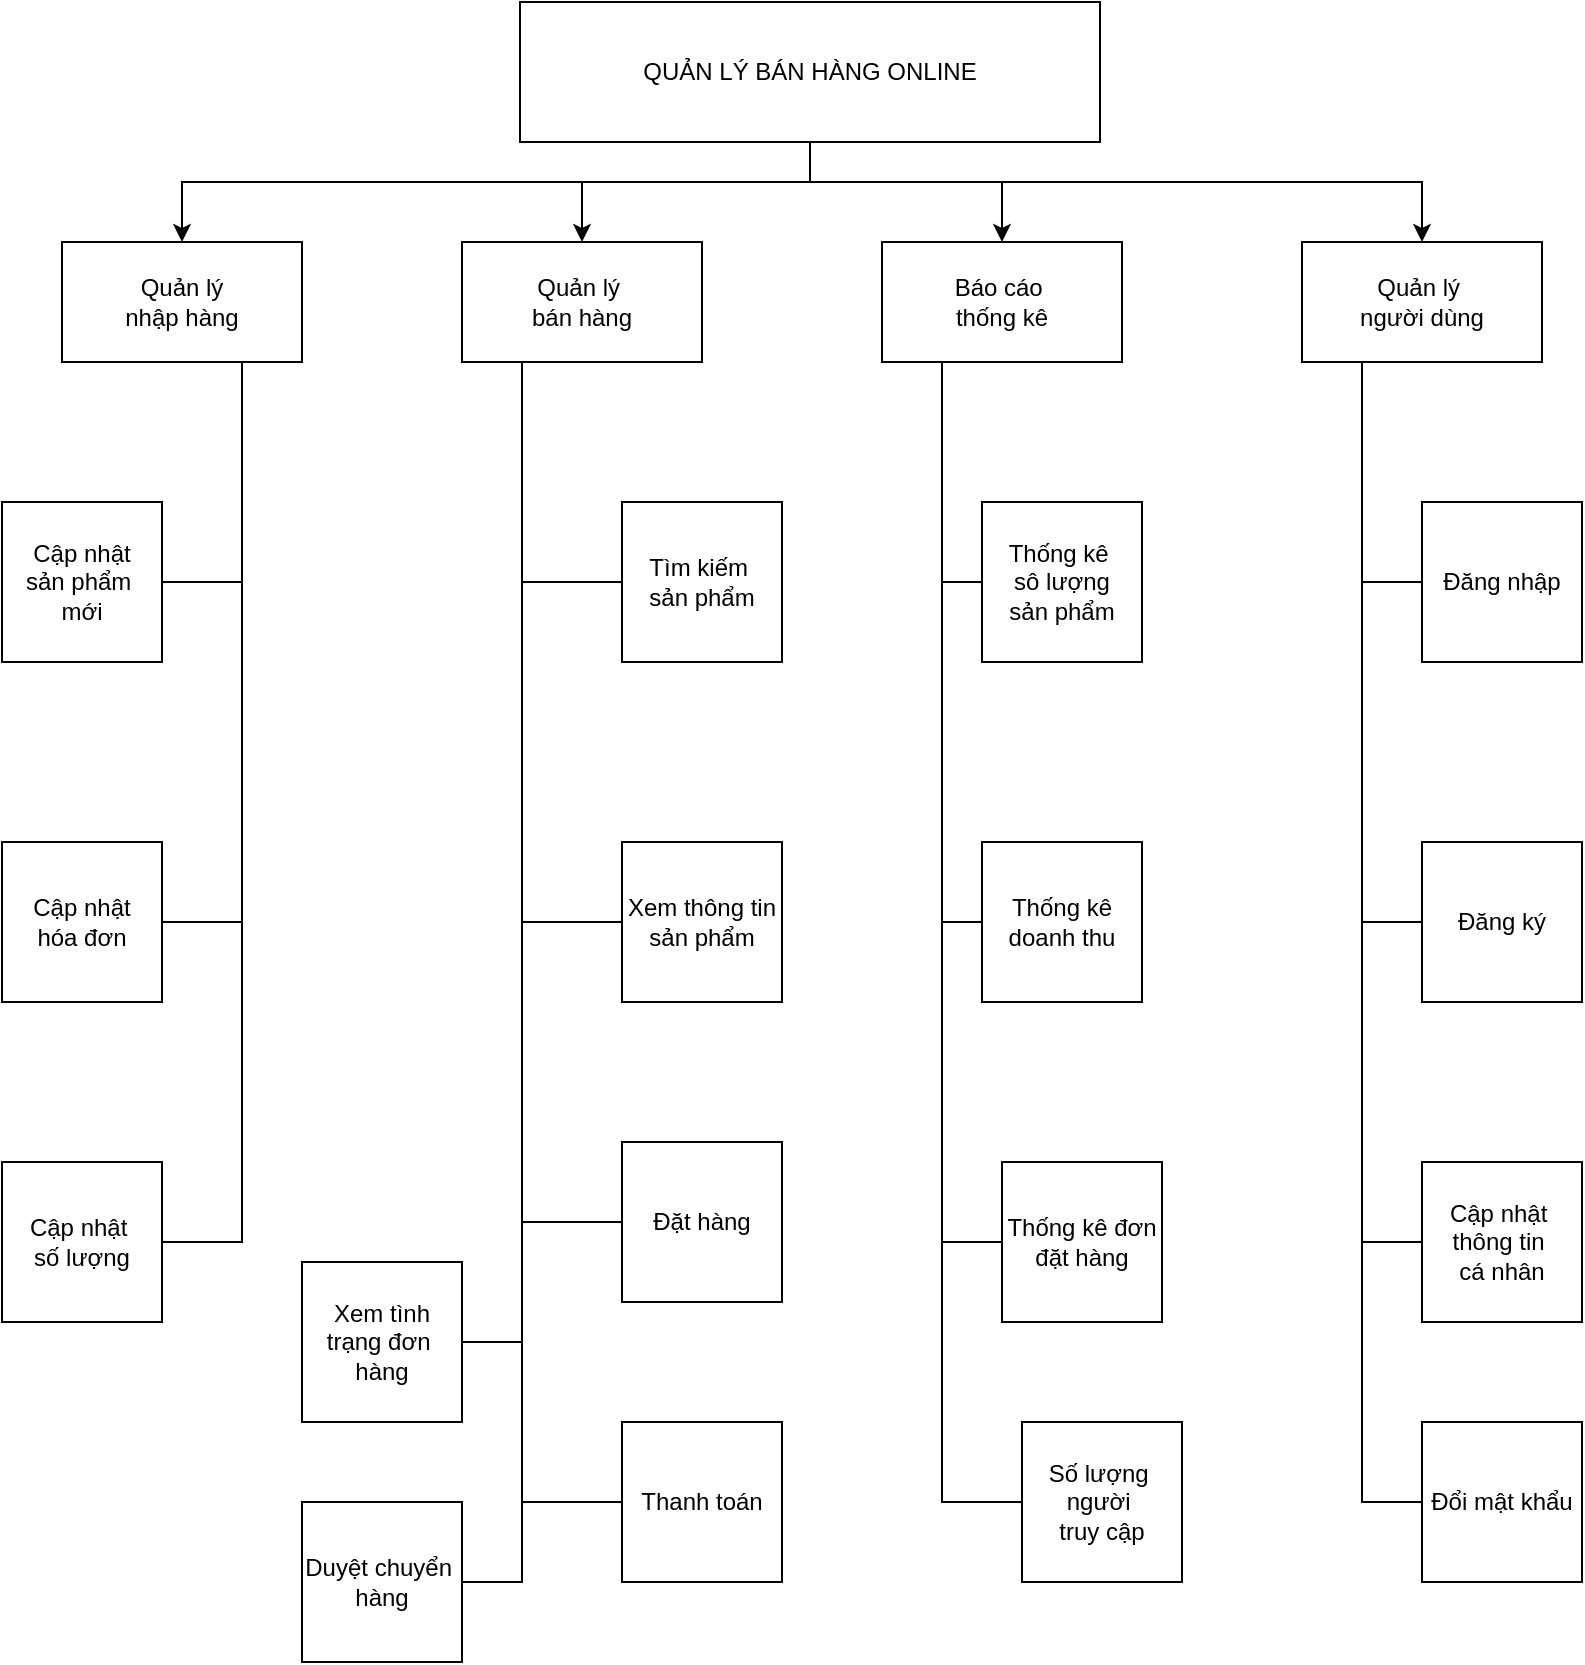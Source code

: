 <mxfile version="24.0.7" type="device">
  <diagram name="Trang-1" id="zKKZ9drz2pard0RdbqmD">
    <mxGraphModel dx="818" dy="837" grid="1" gridSize="10" guides="1" tooltips="1" connect="1" arrows="1" fold="1" page="1" pageScale="1" pageWidth="827" pageHeight="1169" math="0" shadow="0">
      <root>
        <mxCell id="0" />
        <mxCell id="1" parent="0" />
        <mxCell id="JDoE2fEOUD7gal7Bxpjq-1" value="QUẢN LÝ BÁN HÀNG ONLINE" style="rounded=0;whiteSpace=wrap;html=1;" vertex="1" parent="1">
          <mxGeometry x="269" y="30" width="290" height="70" as="geometry" />
        </mxCell>
        <mxCell id="JDoE2fEOUD7gal7Bxpjq-2" value="Quản lý &lt;br&gt;nhập hàng" style="rounded=0;whiteSpace=wrap;html=1;" vertex="1" parent="1">
          <mxGeometry x="40" y="150" width="120" height="60" as="geometry" />
        </mxCell>
        <mxCell id="JDoE2fEOUD7gal7Bxpjq-3" value="Báo cáo&amp;nbsp;&lt;br&gt;thống kê" style="rounded=0;whiteSpace=wrap;html=1;" vertex="1" parent="1">
          <mxGeometry x="450" y="150" width="120" height="60" as="geometry" />
        </mxCell>
        <mxCell id="JDoE2fEOUD7gal7Bxpjq-4" value="Quản lý&amp;nbsp;&lt;br&gt;bán hàng" style="rounded=0;whiteSpace=wrap;html=1;" vertex="1" parent="1">
          <mxGeometry x="240" y="150" width="120" height="60" as="geometry" />
        </mxCell>
        <mxCell id="JDoE2fEOUD7gal7Bxpjq-5" value="Quản lý&amp;nbsp;&lt;br&gt;người dùng" style="rounded=0;whiteSpace=wrap;html=1;" vertex="1" parent="1">
          <mxGeometry x="660" y="150" width="120" height="60" as="geometry" />
        </mxCell>
        <mxCell id="JDoE2fEOUD7gal7Bxpjq-7" value="Cập nhật&lt;br&gt;sản phẩm&amp;nbsp;&lt;br&gt;mới" style="whiteSpace=wrap;html=1;aspect=fixed;" vertex="1" parent="1">
          <mxGeometry x="10" y="280" width="80" height="80" as="geometry" />
        </mxCell>
        <mxCell id="JDoE2fEOUD7gal7Bxpjq-8" value="Cập nhật&lt;br&gt;hóa đơn" style="whiteSpace=wrap;html=1;aspect=fixed;" vertex="1" parent="1">
          <mxGeometry x="10" y="450" width="80" height="80" as="geometry" />
        </mxCell>
        <mxCell id="JDoE2fEOUD7gal7Bxpjq-9" value="Cập nhật&amp;nbsp;&lt;br&gt;số lượng" style="whiteSpace=wrap;html=1;aspect=fixed;" vertex="1" parent="1">
          <mxGeometry x="10" y="610" width="80" height="80" as="geometry" />
        </mxCell>
        <mxCell id="JDoE2fEOUD7gal7Bxpjq-11" value="Tìm kiếm&amp;nbsp;&lt;br&gt;sản phẩm" style="whiteSpace=wrap;html=1;aspect=fixed;" vertex="1" parent="1">
          <mxGeometry x="320" y="280" width="80" height="80" as="geometry" />
        </mxCell>
        <mxCell id="JDoE2fEOUD7gal7Bxpjq-12" value="Xem thông tin&lt;br&gt;sản phẩm" style="whiteSpace=wrap;html=1;aspect=fixed;" vertex="1" parent="1">
          <mxGeometry x="320" y="450" width="80" height="80" as="geometry" />
        </mxCell>
        <mxCell id="JDoE2fEOUD7gal7Bxpjq-13" value="Đặt hàng" style="whiteSpace=wrap;html=1;aspect=fixed;" vertex="1" parent="1">
          <mxGeometry x="320" y="600" width="80" height="80" as="geometry" />
        </mxCell>
        <mxCell id="JDoE2fEOUD7gal7Bxpjq-14" value="Duyệt chuyển&amp;nbsp;&lt;br&gt;hàng" style="whiteSpace=wrap;html=1;aspect=fixed;" vertex="1" parent="1">
          <mxGeometry x="160" y="780" width="80" height="80" as="geometry" />
        </mxCell>
        <mxCell id="JDoE2fEOUD7gal7Bxpjq-15" value="Thống kê&amp;nbsp;&lt;br&gt;sô lượng&lt;br&gt;sản phẩm" style="whiteSpace=wrap;html=1;aspect=fixed;" vertex="1" parent="1">
          <mxGeometry x="500" y="280" width="80" height="80" as="geometry" />
        </mxCell>
        <mxCell id="JDoE2fEOUD7gal7Bxpjq-17" value="Thống kê&lt;br&gt;doanh thu" style="whiteSpace=wrap;html=1;aspect=fixed;" vertex="1" parent="1">
          <mxGeometry x="500" y="450" width="80" height="80" as="geometry" />
        </mxCell>
        <mxCell id="JDoE2fEOUD7gal7Bxpjq-18" value="Thống kê đơn&lt;br&gt;đặt hàng" style="whiteSpace=wrap;html=1;aspect=fixed;" vertex="1" parent="1">
          <mxGeometry x="510" y="610" width="80" height="80" as="geometry" />
        </mxCell>
        <mxCell id="JDoE2fEOUD7gal7Bxpjq-19" value="Số lượng&amp;nbsp;&lt;br&gt;người&amp;nbsp;&lt;br&gt;truy cập" style="whiteSpace=wrap;html=1;aspect=fixed;" vertex="1" parent="1">
          <mxGeometry x="520" y="740" width="80" height="80" as="geometry" />
        </mxCell>
        <mxCell id="JDoE2fEOUD7gal7Bxpjq-20" value="Đăng nhập" style="whiteSpace=wrap;html=1;aspect=fixed;" vertex="1" parent="1">
          <mxGeometry x="720" y="280" width="80" height="80" as="geometry" />
        </mxCell>
        <mxCell id="JDoE2fEOUD7gal7Bxpjq-21" value="Đăng ký" style="whiteSpace=wrap;html=1;aspect=fixed;" vertex="1" parent="1">
          <mxGeometry x="720" y="450" width="80" height="80" as="geometry" />
        </mxCell>
        <mxCell id="JDoE2fEOUD7gal7Bxpjq-22" value="Cập nhật&amp;nbsp;&lt;br&gt;thông tin&amp;nbsp;&lt;br&gt;cá nhân" style="whiteSpace=wrap;html=1;aspect=fixed;" vertex="1" parent="1">
          <mxGeometry x="720" y="610" width="80" height="80" as="geometry" />
        </mxCell>
        <mxCell id="JDoE2fEOUD7gal7Bxpjq-23" value="Đổi mật khẩu" style="whiteSpace=wrap;html=1;aspect=fixed;" vertex="1" parent="1">
          <mxGeometry x="720" y="740" width="80" height="80" as="geometry" />
        </mxCell>
        <mxCell id="JDoE2fEOUD7gal7Bxpjq-24" value="Xem tình trạng đơn&amp;nbsp;&lt;br&gt;hàng" style="whiteSpace=wrap;html=1;aspect=fixed;" vertex="1" parent="1">
          <mxGeometry x="160" y="660" width="80" height="80" as="geometry" />
        </mxCell>
        <mxCell id="JDoE2fEOUD7gal7Bxpjq-25" value="Thanh toán" style="whiteSpace=wrap;html=1;aspect=fixed;" vertex="1" parent="1">
          <mxGeometry x="320" y="740" width="80" height="80" as="geometry" />
        </mxCell>
        <mxCell id="JDoE2fEOUD7gal7Bxpjq-26" value="" style="endArrow=classic;html=1;rounded=0;exitX=0.5;exitY=1;exitDx=0;exitDy=0;entryX=0.5;entryY=0;entryDx=0;entryDy=0;" edge="1" parent="1" source="JDoE2fEOUD7gal7Bxpjq-1" target="JDoE2fEOUD7gal7Bxpjq-2">
          <mxGeometry width="50" height="50" relative="1" as="geometry">
            <mxPoint x="400" y="190" as="sourcePoint" />
            <mxPoint x="450" y="140" as="targetPoint" />
            <Array as="points">
              <mxPoint x="414" y="120" />
              <mxPoint x="100" y="120" />
            </Array>
          </mxGeometry>
        </mxCell>
        <mxCell id="JDoE2fEOUD7gal7Bxpjq-28" value="" style="endArrow=classic;html=1;rounded=0;exitX=0.5;exitY=1;exitDx=0;exitDy=0;entryX=0.5;entryY=0;entryDx=0;entryDy=0;" edge="1" parent="1" source="JDoE2fEOUD7gal7Bxpjq-1" target="JDoE2fEOUD7gal7Bxpjq-4">
          <mxGeometry width="50" height="50" relative="1" as="geometry">
            <mxPoint x="390" y="470" as="sourcePoint" />
            <mxPoint x="440" y="420" as="targetPoint" />
            <Array as="points">
              <mxPoint x="414" y="120" />
              <mxPoint x="300" y="120" />
            </Array>
          </mxGeometry>
        </mxCell>
        <mxCell id="JDoE2fEOUD7gal7Bxpjq-29" value="" style="endArrow=classic;html=1;rounded=0;exitX=0.5;exitY=1;exitDx=0;exitDy=0;entryX=0.5;entryY=0;entryDx=0;entryDy=0;" edge="1" parent="1" source="JDoE2fEOUD7gal7Bxpjq-1" target="JDoE2fEOUD7gal7Bxpjq-3">
          <mxGeometry width="50" height="50" relative="1" as="geometry">
            <mxPoint x="390" y="470" as="sourcePoint" />
            <mxPoint x="440" y="420" as="targetPoint" />
            <Array as="points">
              <mxPoint x="414" y="120" />
              <mxPoint x="510" y="120" />
            </Array>
          </mxGeometry>
        </mxCell>
        <mxCell id="JDoE2fEOUD7gal7Bxpjq-30" value="" style="endArrow=classic;html=1;rounded=0;exitX=0.5;exitY=1;exitDx=0;exitDy=0;entryX=0.5;entryY=0;entryDx=0;entryDy=0;" edge="1" parent="1" source="JDoE2fEOUD7gal7Bxpjq-1" target="JDoE2fEOUD7gal7Bxpjq-5">
          <mxGeometry width="50" height="50" relative="1" as="geometry">
            <mxPoint x="390" y="470" as="sourcePoint" />
            <mxPoint x="440" y="420" as="targetPoint" />
            <Array as="points">
              <mxPoint x="414" y="120" />
              <mxPoint x="720" y="120" />
            </Array>
          </mxGeometry>
        </mxCell>
        <mxCell id="JDoE2fEOUD7gal7Bxpjq-32" value="" style="endArrow=none;html=1;rounded=0;exitX=0.75;exitY=1;exitDx=0;exitDy=0;entryX=1;entryY=0.5;entryDx=0;entryDy=0;" edge="1" parent="1" source="JDoE2fEOUD7gal7Bxpjq-2" target="JDoE2fEOUD7gal7Bxpjq-7">
          <mxGeometry width="50" height="50" relative="1" as="geometry">
            <mxPoint x="390" y="470" as="sourcePoint" />
            <mxPoint x="440" y="420" as="targetPoint" />
            <Array as="points">
              <mxPoint x="130" y="320" />
            </Array>
          </mxGeometry>
        </mxCell>
        <mxCell id="JDoE2fEOUD7gal7Bxpjq-33" value="" style="endArrow=none;html=1;rounded=0;exitX=0.75;exitY=1;exitDx=0;exitDy=0;entryX=1;entryY=0.5;entryDx=0;entryDy=0;" edge="1" parent="1" source="JDoE2fEOUD7gal7Bxpjq-2" target="JDoE2fEOUD7gal7Bxpjq-8">
          <mxGeometry width="50" height="50" relative="1" as="geometry">
            <mxPoint x="390" y="470" as="sourcePoint" />
            <mxPoint x="440" y="420" as="targetPoint" />
            <Array as="points">
              <mxPoint x="130" y="490" />
            </Array>
          </mxGeometry>
        </mxCell>
        <mxCell id="JDoE2fEOUD7gal7Bxpjq-34" value="" style="endArrow=none;html=1;rounded=0;exitX=0.75;exitY=1;exitDx=0;exitDy=0;entryX=1;entryY=0.5;entryDx=0;entryDy=0;" edge="1" parent="1" source="JDoE2fEOUD7gal7Bxpjq-2" target="JDoE2fEOUD7gal7Bxpjq-9">
          <mxGeometry width="50" height="50" relative="1" as="geometry">
            <mxPoint x="390" y="470" as="sourcePoint" />
            <mxPoint x="440" y="420" as="targetPoint" />
            <Array as="points">
              <mxPoint x="130" y="650" />
            </Array>
          </mxGeometry>
        </mxCell>
        <mxCell id="JDoE2fEOUD7gal7Bxpjq-37" value="" style="endArrow=none;html=1;rounded=0;exitX=0.25;exitY=1;exitDx=0;exitDy=0;entryX=0;entryY=0.5;entryDx=0;entryDy=0;" edge="1" parent="1" source="JDoE2fEOUD7gal7Bxpjq-4" target="JDoE2fEOUD7gal7Bxpjq-12">
          <mxGeometry width="50" height="50" relative="1" as="geometry">
            <mxPoint x="390" y="470" as="sourcePoint" />
            <mxPoint x="440" y="420" as="targetPoint" />
            <Array as="points">
              <mxPoint x="270" y="490" />
            </Array>
          </mxGeometry>
        </mxCell>
        <mxCell id="JDoE2fEOUD7gal7Bxpjq-38" value="" style="endArrow=none;html=1;rounded=0;exitX=0.25;exitY=1;exitDx=0;exitDy=0;entryX=0;entryY=0.5;entryDx=0;entryDy=0;" edge="1" parent="1" source="JDoE2fEOUD7gal7Bxpjq-4" target="JDoE2fEOUD7gal7Bxpjq-11">
          <mxGeometry width="50" height="50" relative="1" as="geometry">
            <mxPoint x="390" y="470" as="sourcePoint" />
            <mxPoint x="440" y="420" as="targetPoint" />
            <Array as="points">
              <mxPoint x="270" y="320" />
            </Array>
          </mxGeometry>
        </mxCell>
        <mxCell id="JDoE2fEOUD7gal7Bxpjq-39" value="" style="endArrow=none;html=1;rounded=0;exitX=0.25;exitY=1;exitDx=0;exitDy=0;entryX=0;entryY=0.5;entryDx=0;entryDy=0;" edge="1" parent="1" source="JDoE2fEOUD7gal7Bxpjq-4" target="JDoE2fEOUD7gal7Bxpjq-13">
          <mxGeometry width="50" height="50" relative="1" as="geometry">
            <mxPoint x="390" y="470" as="sourcePoint" />
            <mxPoint x="440" y="420" as="targetPoint" />
            <Array as="points">
              <mxPoint x="270" y="640" />
            </Array>
          </mxGeometry>
        </mxCell>
        <mxCell id="JDoE2fEOUD7gal7Bxpjq-40" value="" style="endArrow=none;html=1;rounded=0;exitX=0.25;exitY=1;exitDx=0;exitDy=0;entryX=0;entryY=0.5;entryDx=0;entryDy=0;" edge="1" parent="1" source="JDoE2fEOUD7gal7Bxpjq-4" target="JDoE2fEOUD7gal7Bxpjq-25">
          <mxGeometry width="50" height="50" relative="1" as="geometry">
            <mxPoint x="390" y="470" as="sourcePoint" />
            <mxPoint x="440" y="420" as="targetPoint" />
            <Array as="points">
              <mxPoint x="270" y="780" />
            </Array>
          </mxGeometry>
        </mxCell>
        <mxCell id="JDoE2fEOUD7gal7Bxpjq-41" value="" style="endArrow=none;html=1;rounded=0;exitX=0.25;exitY=1;exitDx=0;exitDy=0;entryX=1;entryY=0.5;entryDx=0;entryDy=0;" edge="1" parent="1" source="JDoE2fEOUD7gal7Bxpjq-4" target="JDoE2fEOUD7gal7Bxpjq-24">
          <mxGeometry width="50" height="50" relative="1" as="geometry">
            <mxPoint x="390" y="470" as="sourcePoint" />
            <mxPoint x="440" y="420" as="targetPoint" />
            <Array as="points">
              <mxPoint x="270" y="700" />
            </Array>
          </mxGeometry>
        </mxCell>
        <mxCell id="JDoE2fEOUD7gal7Bxpjq-42" value="" style="endArrow=none;html=1;rounded=0;exitX=0.25;exitY=1;exitDx=0;exitDy=0;entryX=1;entryY=0.5;entryDx=0;entryDy=0;" edge="1" parent="1" source="JDoE2fEOUD7gal7Bxpjq-4" target="JDoE2fEOUD7gal7Bxpjq-14">
          <mxGeometry width="50" height="50" relative="1" as="geometry">
            <mxPoint x="390" y="470" as="sourcePoint" />
            <mxPoint x="440" y="420" as="targetPoint" />
            <Array as="points">
              <mxPoint x="270" y="820" />
            </Array>
          </mxGeometry>
        </mxCell>
        <mxCell id="JDoE2fEOUD7gal7Bxpjq-43" value="" style="endArrow=none;html=1;rounded=0;entryX=0.25;entryY=1;entryDx=0;entryDy=0;exitX=0;exitY=0.5;exitDx=0;exitDy=0;" edge="1" parent="1" source="JDoE2fEOUD7gal7Bxpjq-15" target="JDoE2fEOUD7gal7Bxpjq-3">
          <mxGeometry width="50" height="50" relative="1" as="geometry">
            <mxPoint x="430" y="440" as="sourcePoint" />
            <mxPoint x="480" y="390" as="targetPoint" />
            <Array as="points">
              <mxPoint x="480" y="320" />
            </Array>
          </mxGeometry>
        </mxCell>
        <mxCell id="JDoE2fEOUD7gal7Bxpjq-44" value="" style="endArrow=none;html=1;rounded=0;entryX=0.25;entryY=1;entryDx=0;entryDy=0;exitX=0;exitY=0.5;exitDx=0;exitDy=0;" edge="1" parent="1" source="JDoE2fEOUD7gal7Bxpjq-17" target="JDoE2fEOUD7gal7Bxpjq-3">
          <mxGeometry width="50" height="50" relative="1" as="geometry">
            <mxPoint x="420" y="440" as="sourcePoint" />
            <mxPoint x="470" y="390" as="targetPoint" />
            <Array as="points">
              <mxPoint x="480" y="490" />
            </Array>
          </mxGeometry>
        </mxCell>
        <mxCell id="JDoE2fEOUD7gal7Bxpjq-45" value="" style="endArrow=none;html=1;rounded=0;entryX=0.25;entryY=1;entryDx=0;entryDy=0;exitX=0;exitY=0.5;exitDx=0;exitDy=0;" edge="1" parent="1" source="JDoE2fEOUD7gal7Bxpjq-18" target="JDoE2fEOUD7gal7Bxpjq-3">
          <mxGeometry width="50" height="50" relative="1" as="geometry">
            <mxPoint x="400" y="430" as="sourcePoint" />
            <mxPoint x="450" y="380" as="targetPoint" />
            <Array as="points">
              <mxPoint x="480" y="650" />
            </Array>
          </mxGeometry>
        </mxCell>
        <mxCell id="JDoE2fEOUD7gal7Bxpjq-46" value="" style="endArrow=none;html=1;rounded=0;exitX=0.25;exitY=1;exitDx=0;exitDy=0;entryX=0;entryY=0.5;entryDx=0;entryDy=0;" edge="1" parent="1" source="JDoE2fEOUD7gal7Bxpjq-3" target="JDoE2fEOUD7gal7Bxpjq-19">
          <mxGeometry width="50" height="50" relative="1" as="geometry">
            <mxPoint x="630" y="430" as="sourcePoint" />
            <mxPoint x="680" y="380" as="targetPoint" />
            <Array as="points">
              <mxPoint x="480" y="780" />
            </Array>
          </mxGeometry>
        </mxCell>
        <mxCell id="JDoE2fEOUD7gal7Bxpjq-47" value="" style="endArrow=none;html=1;rounded=0;entryX=0.25;entryY=1;entryDx=0;entryDy=0;exitX=0;exitY=0.5;exitDx=0;exitDy=0;" edge="1" parent="1" source="JDoE2fEOUD7gal7Bxpjq-20" target="JDoE2fEOUD7gal7Bxpjq-5">
          <mxGeometry width="50" height="50" relative="1" as="geometry">
            <mxPoint x="620" y="320" as="sourcePoint" />
            <mxPoint x="670" y="270" as="targetPoint" />
            <Array as="points">
              <mxPoint x="690" y="320" />
            </Array>
          </mxGeometry>
        </mxCell>
        <mxCell id="JDoE2fEOUD7gal7Bxpjq-48" value="" style="endArrow=none;html=1;rounded=0;entryX=0.25;entryY=1;entryDx=0;entryDy=0;exitX=0;exitY=0.5;exitDx=0;exitDy=0;" edge="1" parent="1" source="JDoE2fEOUD7gal7Bxpjq-21" target="JDoE2fEOUD7gal7Bxpjq-5">
          <mxGeometry width="50" height="50" relative="1" as="geometry">
            <mxPoint x="610" y="430" as="sourcePoint" />
            <mxPoint x="660" y="380" as="targetPoint" />
            <Array as="points">
              <mxPoint x="690" y="490" />
            </Array>
          </mxGeometry>
        </mxCell>
        <mxCell id="JDoE2fEOUD7gal7Bxpjq-49" value="" style="endArrow=none;html=1;rounded=0;entryX=0.25;entryY=1;entryDx=0;entryDy=0;exitX=0;exitY=0.5;exitDx=0;exitDy=0;" edge="1" parent="1" source="JDoE2fEOUD7gal7Bxpjq-22" target="JDoE2fEOUD7gal7Bxpjq-5">
          <mxGeometry width="50" height="50" relative="1" as="geometry">
            <mxPoint x="600" y="430" as="sourcePoint" />
            <mxPoint x="650" y="380" as="targetPoint" />
            <Array as="points">
              <mxPoint x="690" y="650" />
            </Array>
          </mxGeometry>
        </mxCell>
        <mxCell id="JDoE2fEOUD7gal7Bxpjq-50" value="" style="endArrow=none;html=1;rounded=0;entryX=0.25;entryY=1;entryDx=0;entryDy=0;exitX=0;exitY=0.5;exitDx=0;exitDy=0;" edge="1" parent="1" source="JDoE2fEOUD7gal7Bxpjq-23" target="JDoE2fEOUD7gal7Bxpjq-5">
          <mxGeometry width="50" height="50" relative="1" as="geometry">
            <mxPoint x="610" y="420" as="sourcePoint" />
            <mxPoint x="660" y="370" as="targetPoint" />
            <Array as="points">
              <mxPoint x="690" y="780" />
            </Array>
          </mxGeometry>
        </mxCell>
      </root>
    </mxGraphModel>
  </diagram>
</mxfile>
